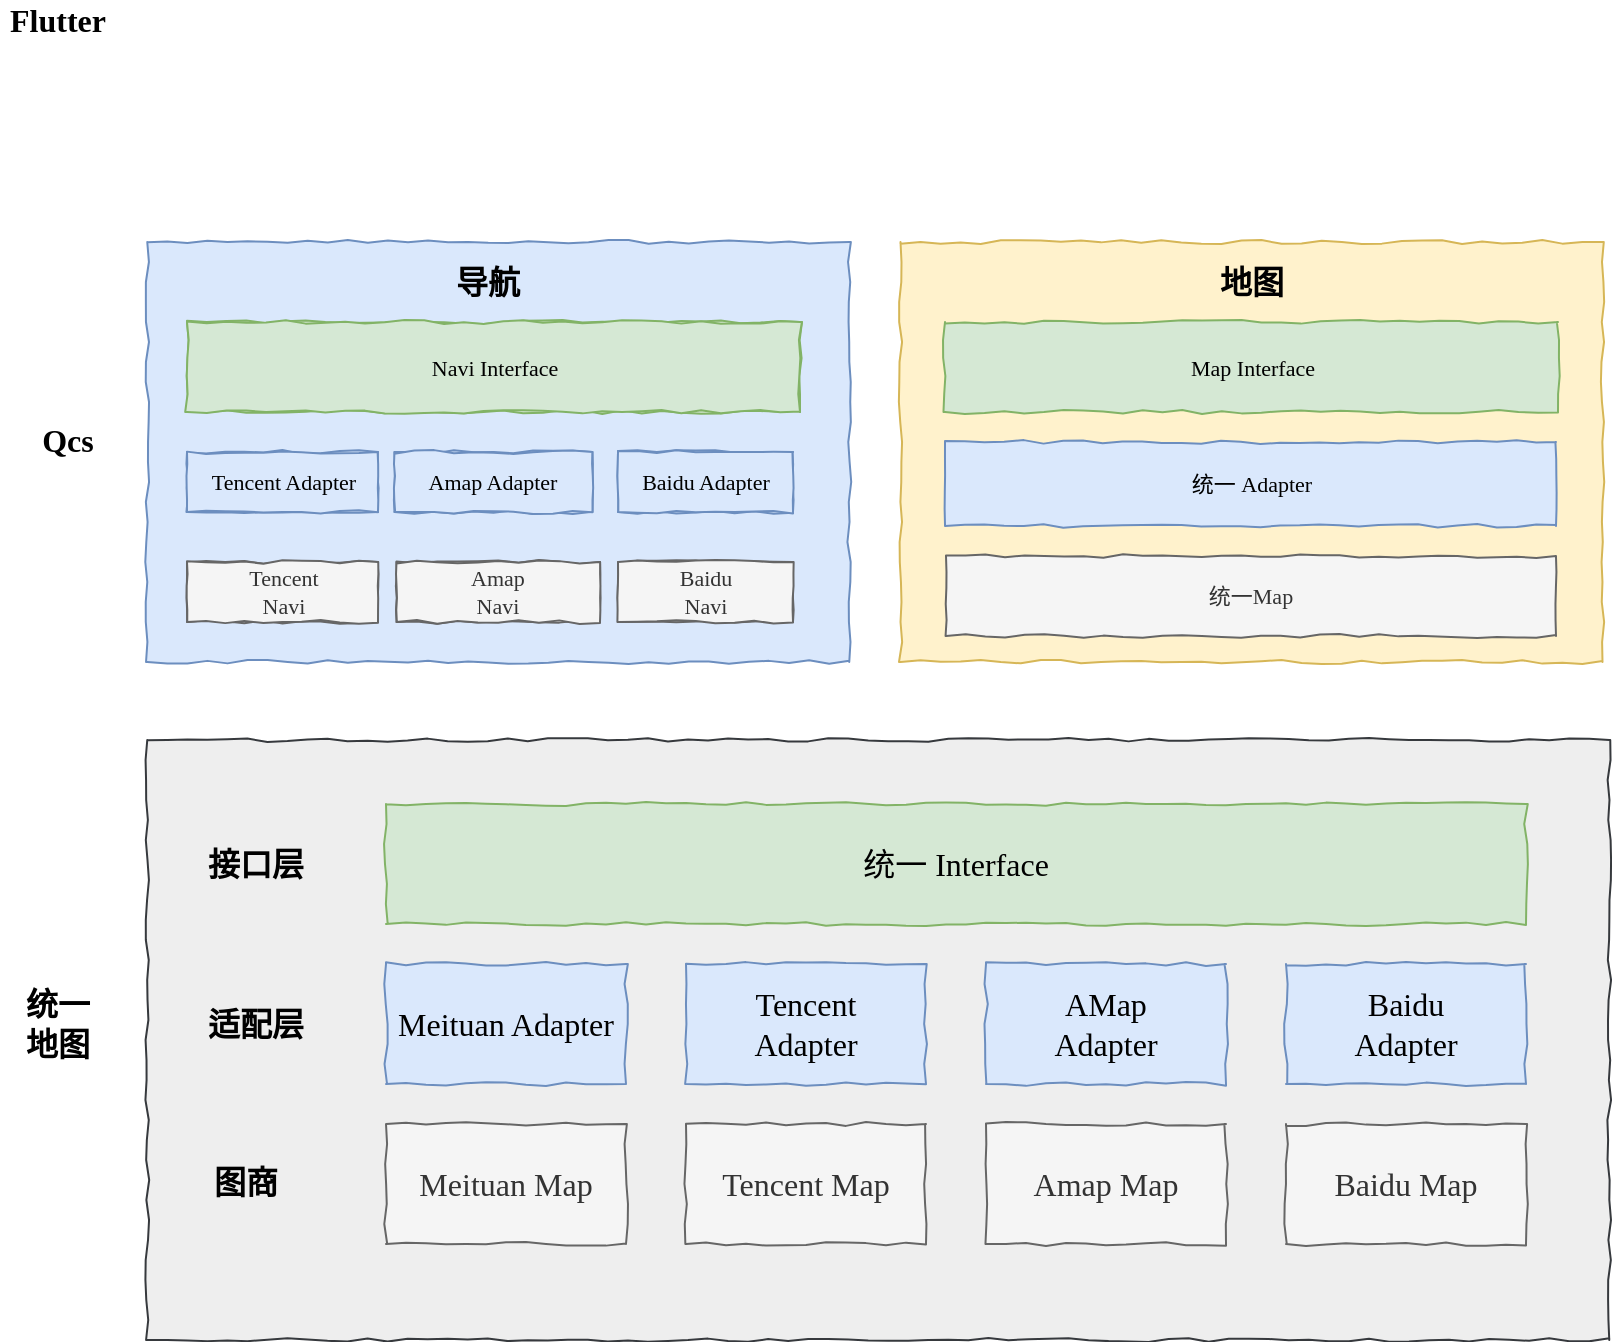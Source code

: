 <mxfile version="14.7.7" type="github">
  <diagram id="Is7nYFCBdMyNHaLq8IZW" name="第 1 页">
    <mxGraphModel dx="946" dy="646" grid="1" gridSize="10" guides="1" tooltips="1" connect="1" arrows="1" fold="1" page="1" pageScale="1" pageWidth="827" pageHeight="1169" math="0" shadow="0">
      <root>
        <mxCell id="0" />
        <mxCell id="1" parent="0" />
        <mxCell id="XQhjO7J8rdvKNfG-MFRs-34" value="" style="rounded=0;whiteSpace=wrap;html=1;comic=1;fontFamily=Comic Sans MS;fontSize=16;fillColor=#dae8fc;strokeColor=#6c8ebf;" parent="1" vertex="1">
          <mxGeometry x="84.63" y="241" width="351" height="210" as="geometry" />
        </mxCell>
        <mxCell id="1ueHQHKciYsmYRuD5N_B-34" value="Qcs" style="text;html=1;strokeColor=none;fillColor=none;align=center;verticalAlign=middle;whiteSpace=wrap;rounded=0;comic=1;fontFamily=Comic Sans MS;fontSize=16;fontStyle=1" parent="1" vertex="1">
          <mxGeometry x="20" y="330" width="50" height="20" as="geometry" />
        </mxCell>
        <mxCell id="KlWJ0E5zpvOS__4lGVaB-1" value="地图" style="text;html=1;strokeColor=none;fillColor=none;align=center;verticalAlign=middle;whiteSpace=wrap;rounded=0;comic=1;fontFamily=Comic Sans MS;fontSize=16;fontStyle=1" parent="1" vertex="1">
          <mxGeometry x="611.75" y="260" width="50" height="20" as="geometry" />
        </mxCell>
        <mxCell id="KlWJ0E5zpvOS__4lGVaB-24" value="导航" style="text;html=1;strokeColor=none;fillColor=none;align=center;verticalAlign=middle;whiteSpace=wrap;rounded=0;comic=1;fontFamily=Comic Sans MS;fontSize=16;fontStyle=1" parent="1" vertex="1">
          <mxGeometry x="230" y="251" width="50" height="20" as="geometry" />
        </mxCell>
        <mxCell id="07GgqiMLKD5ptPio6yUv-8" value="地图" style="text;html=1;strokeColor=none;fillColor=none;align=center;verticalAlign=middle;whiteSpace=wrap;rounded=0;comic=1;fontFamily=Comic Sans MS;fontSize=16;fontStyle=1" parent="1" vertex="1">
          <mxGeometry x="611.75" y="260" width="50" height="20" as="geometry" />
        </mxCell>
        <mxCell id="XQhjO7J8rdvKNfG-MFRs-3" value="Map Interface" style="rounded=0;whiteSpace=wrap;html=1;comic=1;fillColor=#d5e8d4;strokeColor=#82b366;fontSize=11;fontFamily=Comic Sans MS;" parent="1" vertex="1">
          <mxGeometry x="483.5" y="281" width="306.5" height="45" as="geometry" />
        </mxCell>
        <mxCell id="XQhjO7J8rdvKNfG-MFRs-8" value="地图" style="text;html=1;strokeColor=none;fillColor=none;align=center;verticalAlign=middle;whiteSpace=wrap;rounded=0;comic=1;fontFamily=Comic Sans MS;fontSize=16;fontStyle=1" parent="1" vertex="1">
          <mxGeometry x="611.75" y="251" width="50" height="20" as="geometry" />
        </mxCell>
        <mxCell id="XQhjO7J8rdvKNfG-MFRs-17" value="Navi Interface" style="rounded=0;whiteSpace=wrap;html=1;comic=1;fillColor=#d5e8d4;strokeColor=#82b366;fontSize=11;fontFamily=Comic Sans MS;" parent="1" vertex="1">
          <mxGeometry x="104.5" y="281" width="306.5" height="45" as="geometry" />
        </mxCell>
        <mxCell id="XQhjO7J8rdvKNfG-MFRs-18" value="Tencent Adapter" style="rounded=0;whiteSpace=wrap;html=1;comic=1;fillColor=#dae8fc;strokeColor=#6c8ebf;fontSize=11;fontFamily=Comic Sans MS;" parent="1" vertex="1">
          <mxGeometry x="104.5" y="346" width="95.5" height="30" as="geometry" />
        </mxCell>
        <mxCell id="XQhjO7J8rdvKNfG-MFRs-19" value="Amap Adapter" style="rounded=0;whiteSpace=wrap;html=1;comic=1;fillColor=#dae8fc;strokeColor=#6c8ebf;fontSize=11;fontFamily=Comic Sans MS;" parent="1" vertex="1">
          <mxGeometry x="208.25" y="346" width="99" height="30" as="geometry" />
        </mxCell>
        <mxCell id="XQhjO7J8rdvKNfG-MFRs-20" value="Baidu Adapter" style="rounded=0;whiteSpace=wrap;html=1;comic=1;fillColor=#dae8fc;strokeColor=#6c8ebf;fontSize=11;fontFamily=Comic Sans MS;" parent="1" vertex="1">
          <mxGeometry x="320" y="346" width="87.5" height="30" as="geometry" />
        </mxCell>
        <mxCell id="XQhjO7J8rdvKNfG-MFRs-21" value="Tencent&lt;br&gt;Navi" style="rounded=0;whiteSpace=wrap;html=1;comic=1;fillColor=#f5f5f5;strokeColor=#666666;fontSize=11;fontFamily=Comic Sans MS;fontColor=#333333;" parent="1" vertex="1">
          <mxGeometry x="104.5" y="401" width="95.5" height="30" as="geometry" />
        </mxCell>
        <mxCell id="XQhjO7J8rdvKNfG-MFRs-22" value="Amap&lt;br&gt;Navi" style="rounded=0;whiteSpace=wrap;html=1;comic=1;fillColor=#f5f5f5;strokeColor=#666666;fontSize=11;fontFamily=Comic Sans MS;fontColor=#333333;" parent="1" vertex="1">
          <mxGeometry x="209.25" y="401" width="101.75" height="30" as="geometry" />
        </mxCell>
        <mxCell id="XQhjO7J8rdvKNfG-MFRs-23" value="Baidu&lt;br&gt;Navi" style="rounded=0;whiteSpace=wrap;html=1;comic=1;fillColor=#f5f5f5;strokeColor=#666666;fontSize=11;fontFamily=Comic Sans MS;fontColor=#333333;" parent="1" vertex="1">
          <mxGeometry x="320" y="401" width="87.5" height="30" as="geometry" />
        </mxCell>
        <mxCell id="XQhjO7J8rdvKNfG-MFRs-25" value="" style="rounded=0;whiteSpace=wrap;html=1;comic=1;fontFamily=Comic Sans MS;fontSize=16;fillColor=#fff2cc;strokeColor=#d6b656;" parent="1" vertex="1">
          <mxGeometry x="461.25" y="241" width="351" height="210" as="geometry" />
        </mxCell>
        <mxCell id="XQhjO7J8rdvKNfG-MFRs-27" value="Map Interface" style="rounded=0;whiteSpace=wrap;html=1;comic=1;fillColor=#d5e8d4;strokeColor=#82b366;fontSize=11;fontFamily=Comic Sans MS;" parent="1" vertex="1">
          <mxGeometry x="483.5" y="281" width="306.5" height="45" as="geometry" />
        </mxCell>
        <mxCell id="XQhjO7J8rdvKNfG-MFRs-32" value="地图" style="text;html=1;strokeColor=none;fillColor=none;align=center;verticalAlign=middle;whiteSpace=wrap;rounded=0;comic=1;fontFamily=Comic Sans MS;fontSize=16;fontStyle=1" parent="1" vertex="1">
          <mxGeometry x="611.75" y="251" width="50" height="20" as="geometry" />
        </mxCell>
        <mxCell id="XQhjO7J8rdvKNfG-MFRs-35" value="Navi Interface" style="rounded=0;whiteSpace=wrap;html=1;comic=1;fillColor=#d5e8d4;strokeColor=#82b366;fontSize=11;fontFamily=Comic Sans MS;" parent="1" vertex="1">
          <mxGeometry x="104.5" y="281" width="306.5" height="45" as="geometry" />
        </mxCell>
        <mxCell id="XQhjO7J8rdvKNfG-MFRs-36" value="Tencent Adapter" style="rounded=0;whiteSpace=wrap;html=1;comic=1;fillColor=#dae8fc;strokeColor=#6c8ebf;fontSize=11;fontFamily=Comic Sans MS;" parent="1" vertex="1">
          <mxGeometry x="104.5" y="346" width="95.5" height="30" as="geometry" />
        </mxCell>
        <mxCell id="XQhjO7J8rdvKNfG-MFRs-37" value="Amap Adapter" style="rounded=0;whiteSpace=wrap;html=1;comic=1;fillColor=#dae8fc;strokeColor=#6c8ebf;fontSize=11;fontFamily=Comic Sans MS;" parent="1" vertex="1">
          <mxGeometry x="208.25" y="346" width="99" height="30" as="geometry" />
        </mxCell>
        <mxCell id="XQhjO7J8rdvKNfG-MFRs-38" value="Baidu Adapter" style="rounded=0;whiteSpace=wrap;html=1;comic=1;fillColor=#dae8fc;strokeColor=#6c8ebf;fontSize=11;fontFamily=Comic Sans MS;" parent="1" vertex="1">
          <mxGeometry x="320" y="346" width="87.5" height="30" as="geometry" />
        </mxCell>
        <mxCell id="XQhjO7J8rdvKNfG-MFRs-39" value="Tencent&lt;br&gt;Navi" style="rounded=0;whiteSpace=wrap;html=1;comic=1;fillColor=#f5f5f5;strokeColor=#666666;fontSize=11;fontFamily=Comic Sans MS;fontColor=#333333;" parent="1" vertex="1">
          <mxGeometry x="104.5" y="401" width="95.5" height="30" as="geometry" />
        </mxCell>
        <mxCell id="XQhjO7J8rdvKNfG-MFRs-40" value="Amap&lt;br&gt;Navi" style="rounded=0;whiteSpace=wrap;html=1;comic=1;fillColor=#f5f5f5;strokeColor=#666666;fontSize=11;fontFamily=Comic Sans MS;fontColor=#333333;" parent="1" vertex="1">
          <mxGeometry x="209.25" y="401" width="101.75" height="30" as="geometry" />
        </mxCell>
        <mxCell id="XQhjO7J8rdvKNfG-MFRs-41" value="Baidu&lt;br&gt;Navi" style="rounded=0;whiteSpace=wrap;html=1;comic=1;fillColor=#f5f5f5;strokeColor=#666666;fontSize=11;fontFamily=Comic Sans MS;fontColor=#333333;" parent="1" vertex="1">
          <mxGeometry x="320" y="401" width="87.5" height="30" as="geometry" />
        </mxCell>
        <mxCell id="XQhjO7J8rdvKNfG-MFRs-43" value="" style="rounded=0;whiteSpace=wrap;html=1;comic=1;fontFamily=Comic Sans MS;fontSize=16;fillColor=#eeeeee;strokeColor=#36393d;" parent="1" vertex="1">
          <mxGeometry x="84.63" y="490" width="731" height="300" as="geometry" />
        </mxCell>
        <mxCell id="XQhjO7J8rdvKNfG-MFRs-44" value="Meituan Map" style="rounded=0;whiteSpace=wrap;html=1;comic=1;fillColor=#f5f5f5;strokeColor=#666666;fontColor=#333333;fontSize=16;fontFamily=Comic Sans MS;" parent="1" vertex="1">
          <mxGeometry x="204" y="682" width="120" height="60" as="geometry" />
        </mxCell>
        <mxCell id="XQhjO7J8rdvKNfG-MFRs-45" value="Tencent Map" style="rounded=0;whiteSpace=wrap;html=1;comic=1;fillColor=#f5f5f5;strokeColor=#666666;fontColor=#333333;fontSize=16;fontFamily=Comic Sans MS;" parent="1" vertex="1">
          <mxGeometry x="354" y="682" width="120" height="60" as="geometry" />
        </mxCell>
        <mxCell id="XQhjO7J8rdvKNfG-MFRs-46" value="Amap Map" style="rounded=0;whiteSpace=wrap;html=1;comic=1;fillColor=#f5f5f5;strokeColor=#666666;fontColor=#333333;fontSize=16;fontFamily=Comic Sans MS;" parent="1" vertex="1">
          <mxGeometry x="504" y="682" width="120" height="60" as="geometry" />
        </mxCell>
        <mxCell id="XQhjO7J8rdvKNfG-MFRs-47" value="Baidu Map" style="rounded=0;whiteSpace=wrap;html=1;comic=1;fillColor=#f5f5f5;strokeColor=#666666;fontColor=#333333;fontSize=16;fontFamily=Comic Sans MS;" parent="1" vertex="1">
          <mxGeometry x="654" y="682" width="120" height="60" as="geometry" />
        </mxCell>
        <mxCell id="XQhjO7J8rdvKNfG-MFRs-48" value="Meituan Adapter" style="rounded=0;whiteSpace=wrap;html=1;comic=1;fillColor=#dae8fc;strokeColor=#6c8ebf;fontSize=16;fontFamily=Comic Sans MS;" parent="1" vertex="1">
          <mxGeometry x="204" y="602" width="120" height="60" as="geometry" />
        </mxCell>
        <mxCell id="XQhjO7J8rdvKNfG-MFRs-49" value="图商" style="text;html=1;strokeColor=none;fillColor=none;align=center;verticalAlign=middle;whiteSpace=wrap;rounded=0;comic=1;fontFamily=Comic Sans MS;fontSize=16;fontStyle=1" parent="1" vertex="1">
          <mxGeometry x="114" y="702" width="40" height="18" as="geometry" />
        </mxCell>
        <mxCell id="XQhjO7J8rdvKNfG-MFRs-50" value="Tencent&lt;br&gt;Adapter" style="rounded=0;whiteSpace=wrap;html=1;comic=1;fillColor=#dae8fc;strokeColor=#6c8ebf;fontSize=16;fontFamily=Comic Sans MS;" parent="1" vertex="1">
          <mxGeometry x="354" y="602" width="120" height="60" as="geometry" />
        </mxCell>
        <mxCell id="XQhjO7J8rdvKNfG-MFRs-51" value="AMap&lt;br&gt;Adapter" style="rounded=0;whiteSpace=wrap;html=1;comic=1;fillColor=#dae8fc;strokeColor=#6c8ebf;fontSize=16;fontFamily=Comic Sans MS;" parent="1" vertex="1">
          <mxGeometry x="504" y="602" width="120" height="60" as="geometry" />
        </mxCell>
        <mxCell id="XQhjO7J8rdvKNfG-MFRs-52" value="Baidu&lt;br&gt;Adapter" style="rounded=0;whiteSpace=wrap;html=1;comic=1;fillColor=#dae8fc;strokeColor=#6c8ebf;fontSize=16;fontFamily=Comic Sans MS;" parent="1" vertex="1">
          <mxGeometry x="654" y="602" width="120" height="60" as="geometry" />
        </mxCell>
        <mxCell id="XQhjO7J8rdvKNfG-MFRs-53" value="适配层" style="text;html=1;strokeColor=none;fillColor=none;align=center;verticalAlign=middle;whiteSpace=wrap;rounded=0;comic=1;fontFamily=Comic Sans MS;fontSize=16;fontStyle=1" parent="1" vertex="1">
          <mxGeometry x="114" y="622" width="50" height="20" as="geometry" />
        </mxCell>
        <mxCell id="XQhjO7J8rdvKNfG-MFRs-55" value="接口层" style="text;html=1;strokeColor=none;fillColor=none;align=center;verticalAlign=middle;whiteSpace=wrap;rounded=0;comic=1;fontFamily=Comic Sans MS;fontSize=16;fontStyle=1" parent="1" vertex="1">
          <mxGeometry x="114" y="542" width="50" height="20" as="geometry" />
        </mxCell>
        <mxCell id="XQhjO7J8rdvKNfG-MFRs-56" value="统一&lt;br&gt;地图" style="text;html=1;strokeColor=none;fillColor=none;align=center;verticalAlign=middle;whiteSpace=wrap;rounded=0;comic=1;fontFamily=Comic Sans MS;fontSize=16;fontStyle=1" parent="1" vertex="1">
          <mxGeometry x="11" y="622" width="58" height="20" as="geometry" />
        </mxCell>
        <mxCell id="AUB2p11LhJhiM78vF_-q-1" value="统一Map" style="rounded=0;whiteSpace=wrap;html=1;comic=1;fillColor=#f5f5f5;strokeColor=#666666;fontSize=11;fontFamily=Comic Sans MS;fontColor=#333333;" vertex="1" parent="1">
          <mxGeometry x="484" y="398" width="305" height="40" as="geometry" />
        </mxCell>
        <mxCell id="AUB2p11LhJhiM78vF_-q-2" value="统一 Adapter" style="rounded=0;whiteSpace=wrap;html=1;comic=1;fillColor=#dae8fc;strokeColor=#6c8ebf;fontSize=11;fontFamily=Comic Sans MS;" vertex="1" parent="1">
          <mxGeometry x="483.5" y="341" width="305.5" height="42" as="geometry" />
        </mxCell>
        <mxCell id="AUB2p11LhJhiM78vF_-q-3" value="统一 Interface" style="rounded=0;whiteSpace=wrap;html=1;comic=1;fillColor=#d5e8d4;strokeColor=#82b366;fontSize=16;fontFamily=Comic Sans MS;" vertex="1" parent="1">
          <mxGeometry x="204" y="522" width="570" height="60" as="geometry" />
        </mxCell>
        <mxCell id="AUB2p11LhJhiM78vF_-q-5" value="Flutter" style="text;html=1;strokeColor=none;fillColor=none;align=center;verticalAlign=middle;whiteSpace=wrap;rounded=0;comic=1;fontFamily=Comic Sans MS;fontSize=16;fontStyle=1" vertex="1" parent="1">
          <mxGeometry x="15" y="120" width="50" height="20" as="geometry" />
        </mxCell>
      </root>
    </mxGraphModel>
  </diagram>
</mxfile>
